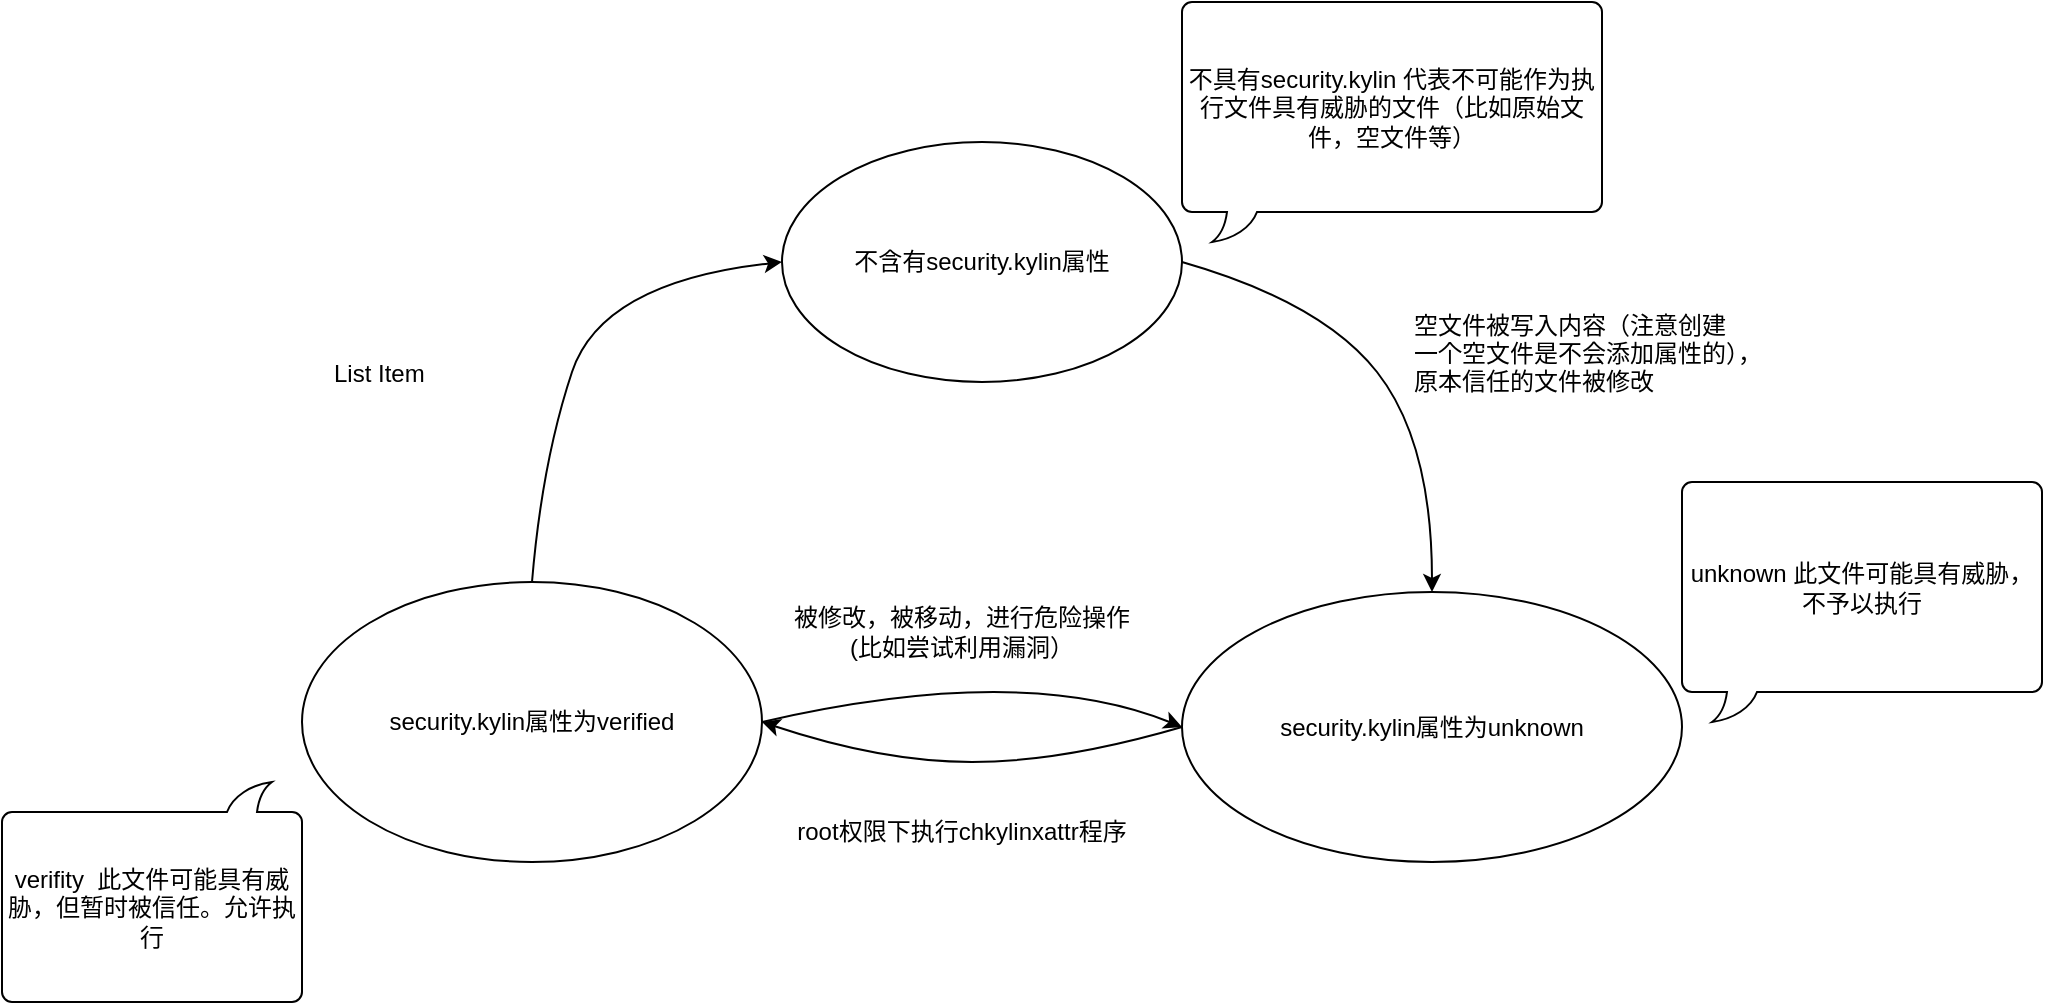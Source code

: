 <mxfile version="18.2.0" type="github">
  <diagram name="Page-1" id="42789a77-a242-8287-6e28-9cd8cfd52e62">
    <mxGraphModel dx="1560" dy="638" grid="1" gridSize="10" guides="1" tooltips="1" connect="1" arrows="1" fold="1" page="1" pageScale="1" pageWidth="1100" pageHeight="850" background="none" math="0" shadow="0">
      <root>
        <mxCell id="0" />
        <mxCell id="1" parent="0" />
        <mxCell id="nDp9_FoU3aF0ZBxoCtjC-1" value="不含有security.kylin属性" style="ellipse;whiteSpace=wrap;html=1;" vertex="1" parent="1">
          <mxGeometry x="460" y="100" width="200" height="120" as="geometry" />
        </mxCell>
        <mxCell id="nDp9_FoU3aF0ZBxoCtjC-2" value="security.kylin属性为verified" style="ellipse;whiteSpace=wrap;html=1;" vertex="1" parent="1">
          <mxGeometry x="220" y="320" width="230" height="140" as="geometry" />
        </mxCell>
        <mxCell id="nDp9_FoU3aF0ZBxoCtjC-3" value="&lt;span style=&quot;&quot;&gt;security.kylin属性为unknown&lt;/span&gt;" style="ellipse;whiteSpace=wrap;html=1;" vertex="1" parent="1">
          <mxGeometry x="660" y="325" width="250" height="135" as="geometry" />
        </mxCell>
        <mxCell id="nDp9_FoU3aF0ZBxoCtjC-23" value="unknown 此文件可能具有威胁，不予以执行" style="whiteSpace=wrap;html=1;shape=mxgraph.basic.roundRectCallout;dx=30;dy=15;size=5;boundedLbl=1;" vertex="1" parent="1">
          <mxGeometry x="910" y="270" width="180" height="120" as="geometry" />
        </mxCell>
        <mxCell id="nDp9_FoU3aF0ZBxoCtjC-24" value="verifity&amp;nbsp; 此文件可能具有威胁，但暂时被信任。允许执行" style="whiteSpace=wrap;html=1;shape=mxgraph.basic.roundRectCallout;dx=30;dy=15;size=5;boundedLbl=1;direction=west;" vertex="1" parent="1">
          <mxGeometry x="70" y="420" width="150" height="110" as="geometry" />
        </mxCell>
        <mxCell id="nDp9_FoU3aF0ZBxoCtjC-27" value="不具有security.kylin 代表不可能作为执行文件具有威胁的文件（比如原始文件，空文件等）" style="whiteSpace=wrap;html=1;shape=mxgraph.basic.roundRectCallout;dx=30;dy=15;size=5;boundedLbl=1;" vertex="1" parent="1">
          <mxGeometry x="660" y="30" width="210" height="120" as="geometry" />
        </mxCell>
        <mxCell id="nDp9_FoU3aF0ZBxoCtjC-29" value="" style="curved=1;endArrow=classic;html=1;rounded=0;exitX=0.5;exitY=0;exitDx=0;exitDy=0;entryX=0;entryY=0.5;entryDx=0;entryDy=0;" edge="1" parent="1" source="nDp9_FoU3aF0ZBxoCtjC-2" target="nDp9_FoU3aF0ZBxoCtjC-1">
          <mxGeometry width="50" height="50" relative="1" as="geometry">
            <mxPoint x="560" y="360" as="sourcePoint" />
            <mxPoint x="610" y="310" as="targetPoint" />
            <Array as="points">
              <mxPoint x="340" y="260" />
              <mxPoint x="370" y="170" />
            </Array>
          </mxGeometry>
        </mxCell>
        <mxCell id="nDp9_FoU3aF0ZBxoCtjC-30" value="List Item" style="text;strokeColor=none;fillColor=none;align=left;verticalAlign=middle;spacingLeft=4;spacingRight=4;overflow=hidden;points=[[0,0.5],[1,0.5]];portConstraint=eastwest;rotatable=0;" vertex="1" parent="1">
          <mxGeometry x="230" y="200" width="80" height="30" as="geometry" />
        </mxCell>
        <mxCell id="nDp9_FoU3aF0ZBxoCtjC-31" value="" style="curved=1;endArrow=classic;html=1;rounded=0;exitX=1;exitY=0.5;exitDx=0;exitDy=0;entryX=0;entryY=0.5;entryDx=0;entryDy=0;" edge="1" parent="1" source="nDp9_FoU3aF0ZBxoCtjC-2" target="nDp9_FoU3aF0ZBxoCtjC-3">
          <mxGeometry width="50" height="50" relative="1" as="geometry">
            <mxPoint x="560" y="360" as="sourcePoint" />
            <mxPoint x="610" y="310" as="targetPoint" />
            <Array as="points">
              <mxPoint x="580" y="360" />
            </Array>
          </mxGeometry>
        </mxCell>
        <mxCell id="nDp9_FoU3aF0ZBxoCtjC-32" value="" style="curved=1;endArrow=classic;html=1;rounded=0;exitX=0;exitY=0.5;exitDx=0;exitDy=0;entryX=1;entryY=0.5;entryDx=0;entryDy=0;" edge="1" parent="1" source="nDp9_FoU3aF0ZBxoCtjC-3" target="nDp9_FoU3aF0ZBxoCtjC-2">
          <mxGeometry width="50" height="50" relative="1" as="geometry">
            <mxPoint x="560" y="360" as="sourcePoint" />
            <mxPoint x="460" y="393" as="targetPoint" />
            <Array as="points">
              <mxPoint x="600" y="410" />
              <mxPoint x="510" y="410" />
            </Array>
          </mxGeometry>
        </mxCell>
        <mxCell id="nDp9_FoU3aF0ZBxoCtjC-33" value="" style="curved=1;endArrow=classic;html=1;rounded=0;entryX=0.5;entryY=0;entryDx=0;entryDy=0;exitX=1;exitY=0.5;exitDx=0;exitDy=0;" edge="1" parent="1" source="nDp9_FoU3aF0ZBxoCtjC-1" target="nDp9_FoU3aF0ZBxoCtjC-3">
          <mxGeometry width="50" height="50" relative="1" as="geometry">
            <mxPoint x="560" y="300" as="sourcePoint" />
            <mxPoint x="610" y="250" as="targetPoint" />
            <Array as="points">
              <mxPoint x="730" y="180" />
              <mxPoint x="785" y="250" />
            </Array>
          </mxGeometry>
        </mxCell>
        <mxCell id="nDp9_FoU3aF0ZBxoCtjC-34" value="空文件被写入内容（注意创建&#xa;一个空文件是不会添加属性的），&#xa;原本信任的文件被修改" style="text;strokeColor=none;fillColor=none;align=left;verticalAlign=middle;spacingLeft=4;spacingRight=4;overflow=hidden;points=[[0,0.5],[1,0.5]];portConstraint=eastwest;rotatable=0;" vertex="1" parent="1">
          <mxGeometry x="770" y="170" width="200" height="70" as="geometry" />
        </mxCell>
        <mxCell id="nDp9_FoU3aF0ZBxoCtjC-35" value="被修改，被移动，进行危险操作(比如尝试利用漏洞）" style="text;html=1;strokeColor=none;fillColor=none;align=center;verticalAlign=middle;whiteSpace=wrap;rounded=0;" vertex="1" parent="1">
          <mxGeometry x="460" y="330" width="180" height="30" as="geometry" />
        </mxCell>
        <mxCell id="nDp9_FoU3aF0ZBxoCtjC-37" value="root权限下执行chkylinxattr程序" style="text;html=1;strokeColor=none;fillColor=none;align=center;verticalAlign=middle;whiteSpace=wrap;rounded=0;" vertex="1" parent="1">
          <mxGeometry x="455" y="430" width="190" height="30" as="geometry" />
        </mxCell>
      </root>
    </mxGraphModel>
  </diagram>
</mxfile>
